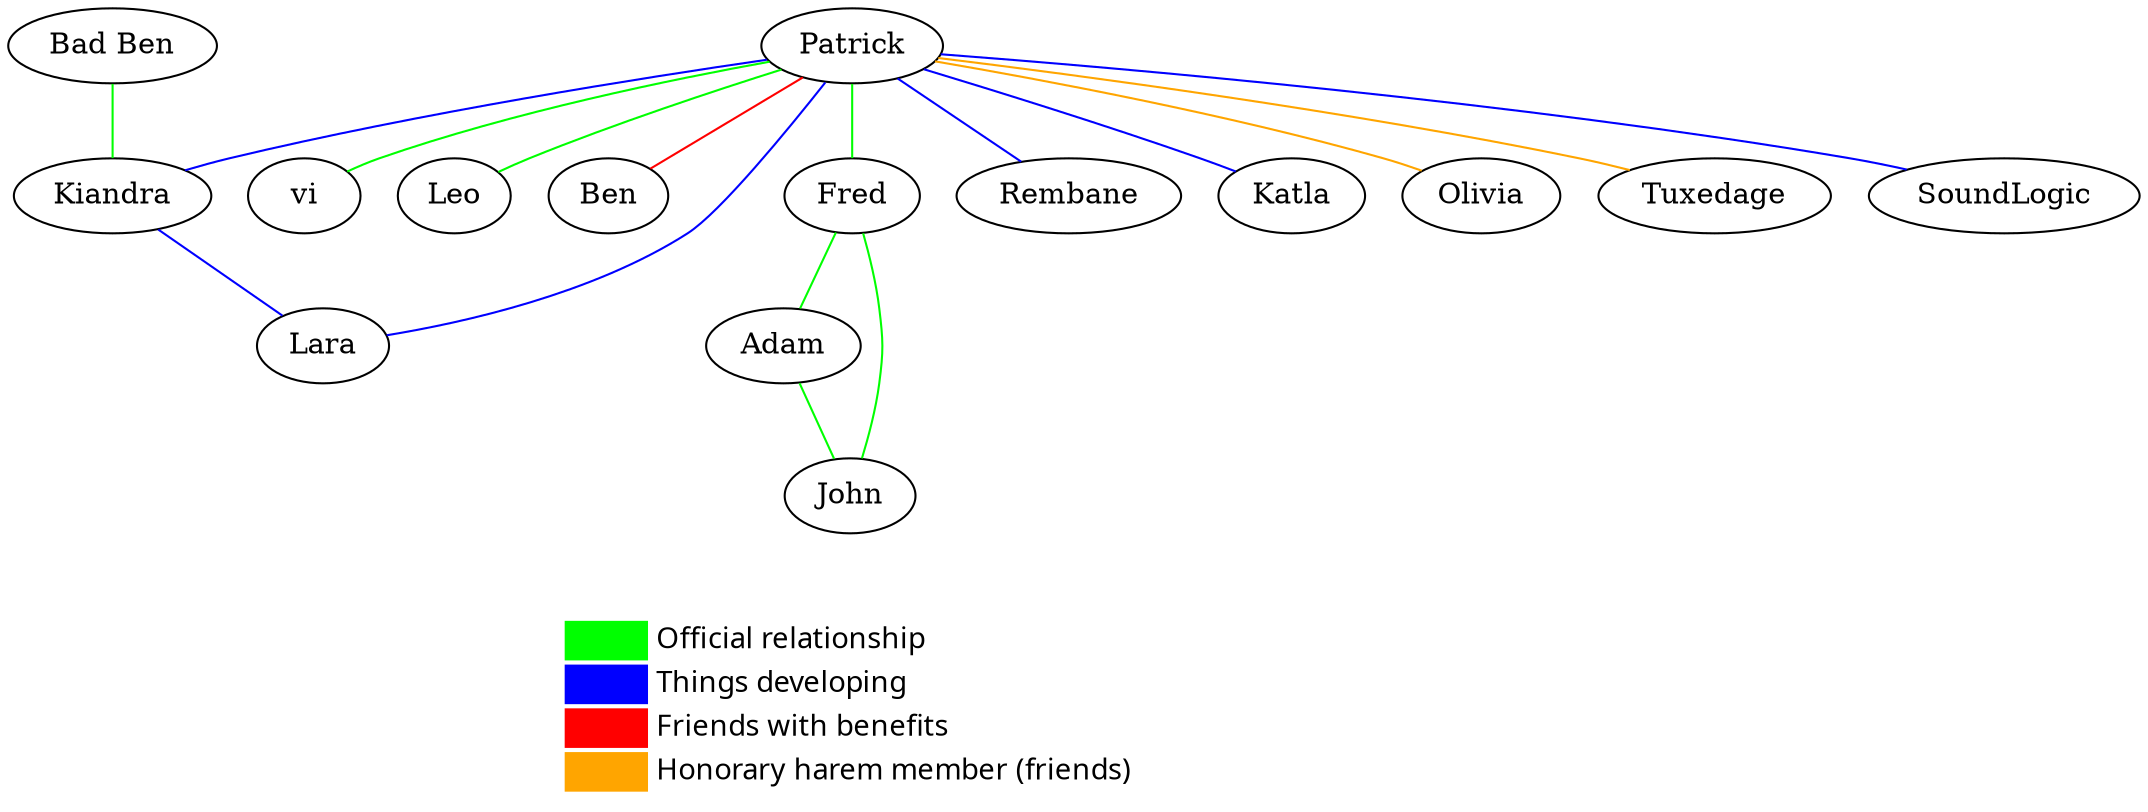 graph harem {
  patrick [label="Patrick"]
  vi [label="vi"]
  patrick -- vi [color=green]
  leo [label="Leo"]
  patrick -- leo [color=green]
  ben [label="Ben"]
  patrick -- ben [color=red]
  kiandra [label="Kiandra"]
  patrick -- kiandra [color=blue]
  lara [label="Lara"]
  patrick -- lara [color=blue]
  kiandra -- lara [color=blue]
  badben [label="Bad Ben"]
  badben -- kiandra [color=green]
  fred [label="Fred"]
  patrick -- fred [color=green]
  adam [label="Adam"]
  john [label="John"]
  fred -- john [color=green]
  fred -- adam -- john [color=green]
  rembane [label="Rembane"]
  patrick -- rembane [color=blue]
  katla [label="Katla"]
  patrick -- katla [color=blue]
  olivia [label="Olivia"]
  patrick -- olivia [color=orange]
  tuxedage [label="Tuxedage"]
  patrick -- tuxedage [color=orange]
  soundlogic [label="SoundLogic"]
  patrick -- soundlogic [color=blue]
  { rank = sink;
    Legend [shape=none, label=<
      <table border="0">
        <tr>
          <td width="40px" bgcolor="green"></td>
          <td align="left"><font face="sans-serif">Official relationship</font></td>
        </tr>
        <tr>
          <td width="40px" bgcolor="blue"></td>
          <td align="left"><font face="sans-serif">Things developing</font></td>
        </tr>
        <tr>
          <td width="40px" bgcolor="red"></td>
          <td align="left"><font face="sans-serif">Friends with benefits</font></td>
        </tr>
        <tr>
          <td width="40px" bgcolor="orange"></td>
          <td align="left"><font face="sans-serif">Honorary harem member (friends)</font></td>
        </tr>
      </table>
    >];
  }
}

